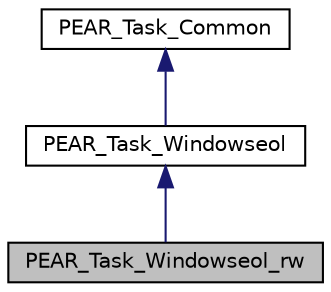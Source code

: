 digraph "PEAR_Task_Windowseol_rw"
{
 // LATEX_PDF_SIZE
  edge [fontname="Helvetica",fontsize="10",labelfontname="Helvetica",labelfontsize="10"];
  node [fontname="Helvetica",fontsize="10",shape=record];
  Node1 [label="PEAR_Task_Windowseol_rw",height=0.2,width=0.4,color="black", fillcolor="grey75", style="filled", fontcolor="black",tooltip=" "];
  Node2 -> Node1 [dir="back",color="midnightblue",fontsize="10",style="solid"];
  Node2 [label="PEAR_Task_Windowseol",height=0.2,width=0.4,color="black", fillcolor="white", style="filled",URL="$classPEAR__Task__Windowseol.html",tooltip=" "];
  Node3 -> Node2 [dir="back",color="midnightblue",fontsize="10",style="solid"];
  Node3 [label="PEAR_Task_Common",height=0.2,width=0.4,color="black", fillcolor="white", style="filled",URL="$classPEAR__Task__Common.html",tooltip=" "];
}
